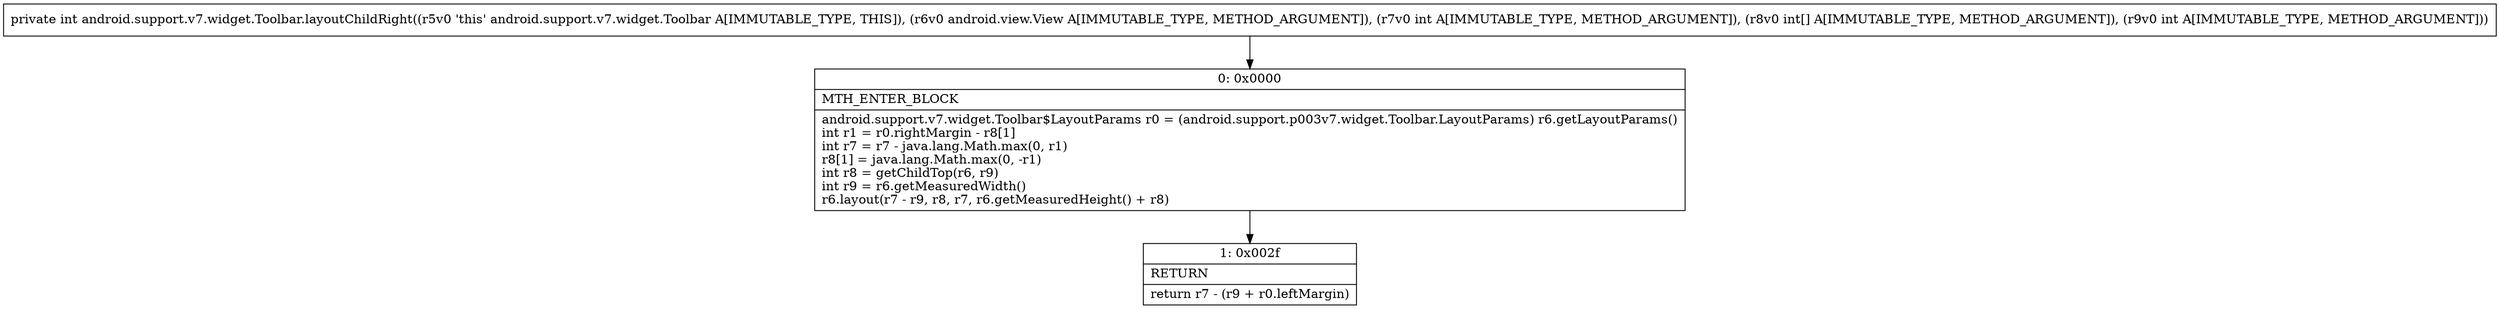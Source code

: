 digraph "CFG forandroid.support.v7.widget.Toolbar.layoutChildRight(Landroid\/view\/View;I[II)I" {
Node_0 [shape=record,label="{0\:\ 0x0000|MTH_ENTER_BLOCK\l|android.support.v7.widget.Toolbar$LayoutParams r0 = (android.support.p003v7.widget.Toolbar.LayoutParams) r6.getLayoutParams()\lint r1 = r0.rightMargin \- r8[1]\lint r7 = r7 \- java.lang.Math.max(0, r1)\lr8[1] = java.lang.Math.max(0, \-r1)\lint r8 = getChildTop(r6, r9)\lint r9 = r6.getMeasuredWidth()\lr6.layout(r7 \- r9, r8, r7, r6.getMeasuredHeight() + r8)\l}"];
Node_1 [shape=record,label="{1\:\ 0x002f|RETURN\l|return r7 \- (r9 + r0.leftMargin)\l}"];
MethodNode[shape=record,label="{private int android.support.v7.widget.Toolbar.layoutChildRight((r5v0 'this' android.support.v7.widget.Toolbar A[IMMUTABLE_TYPE, THIS]), (r6v0 android.view.View A[IMMUTABLE_TYPE, METHOD_ARGUMENT]), (r7v0 int A[IMMUTABLE_TYPE, METHOD_ARGUMENT]), (r8v0 int[] A[IMMUTABLE_TYPE, METHOD_ARGUMENT]), (r9v0 int A[IMMUTABLE_TYPE, METHOD_ARGUMENT])) }"];
MethodNode -> Node_0;
Node_0 -> Node_1;
}

